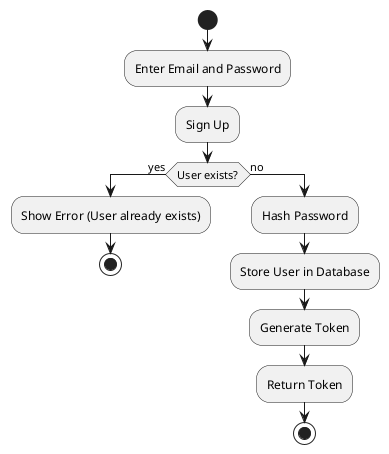 @startuml
start
:Enter Email and Password;
:Sign Up;
if (User exists?) then (yes)
  :Show Error (User already exists);
  stop
else (no)
  :Hash Password;
  :Store User in Database;
  :Generate Token;
  :Return Token;
  stop
endif
@enduml
